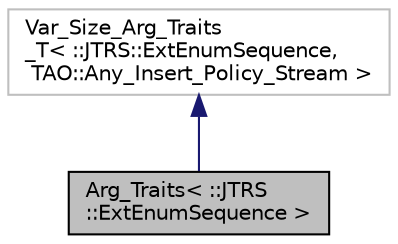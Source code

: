 digraph "Arg_Traits&lt; ::JTRS::ExtEnumSequence &gt;"
{
 // INTERACTIVE_SVG=YES
  edge [fontname="Helvetica",fontsize="10",labelfontname="Helvetica",labelfontsize="10"];
  node [fontname="Helvetica",fontsize="10",shape=record];
  Node1 [label="Arg_Traits\< ::JTRS\l::ExtEnumSequence \>",height=0.2,width=0.4,color="black", fillcolor="grey75", style="filled", fontcolor="black"];
  Node2 -> Node1 [dir="back",color="midnightblue",fontsize="10",style="solid",fontname="Helvetica"];
  Node2 [label="Var_Size_Arg_Traits\l_T\< ::JTRS::ExtEnumSequence,\l TAO::Any_Insert_Policy_Stream \>",height=0.2,width=0.4,color="grey75", fillcolor="white", style="filled"];
}
